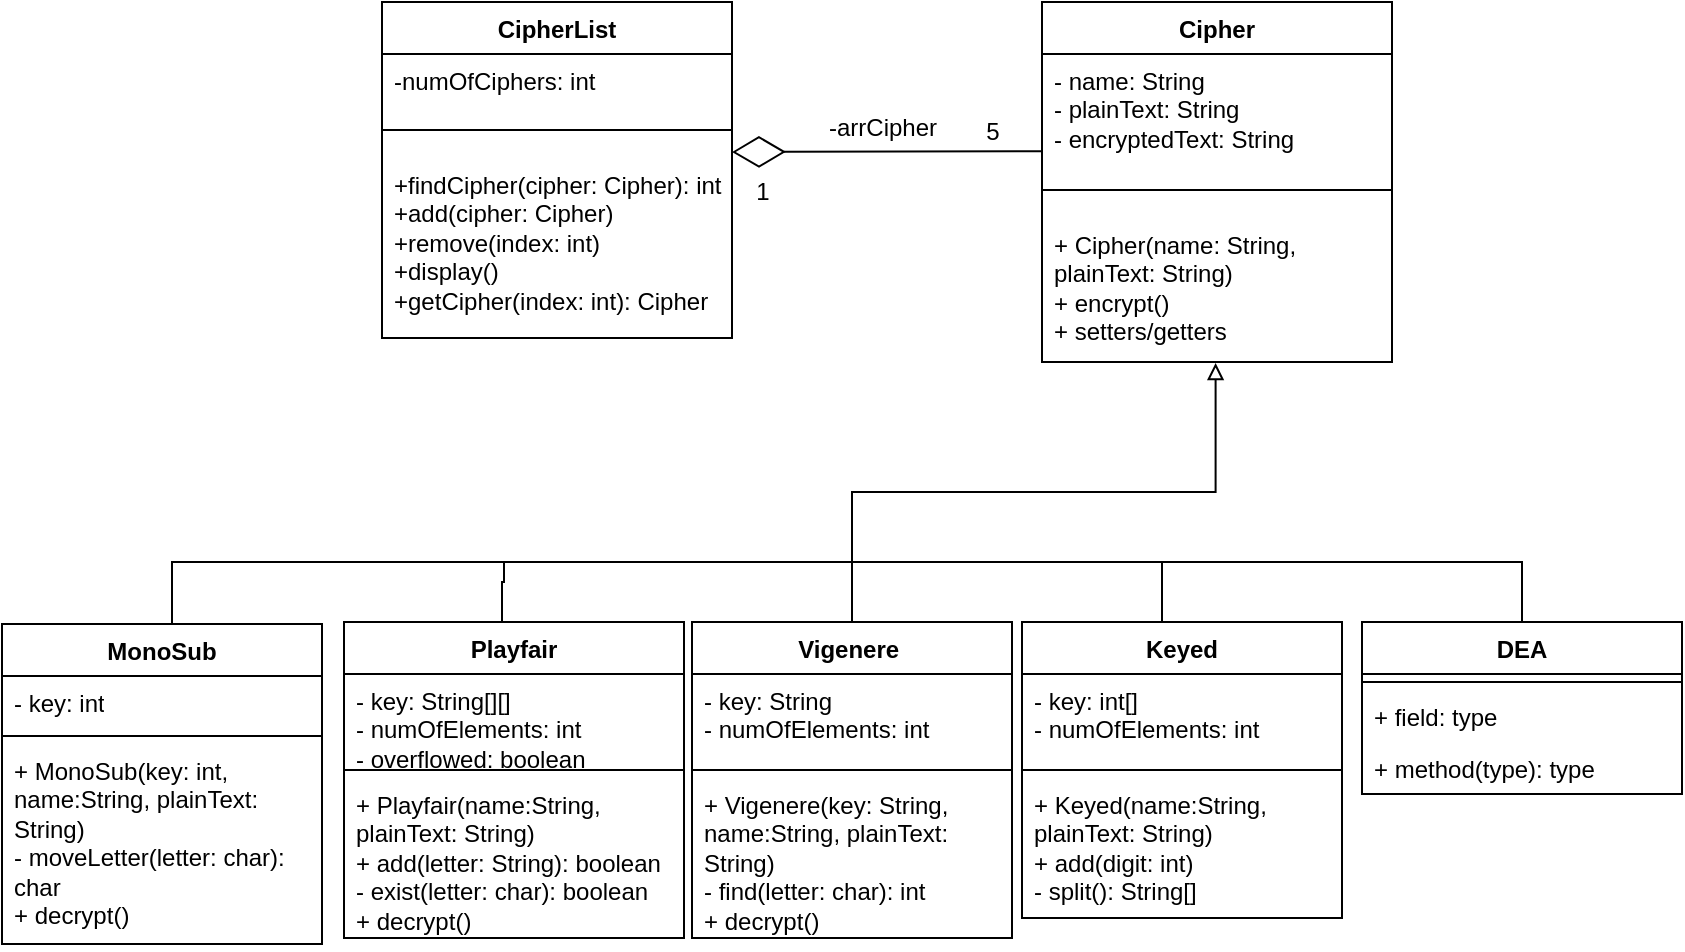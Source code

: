 <mxfile>
    <diagram id="tQ0tegyyUaphIH791T1e" name="Page-1">
        <mxGraphModel dx="266" dy="376" grid="1" gridSize="10" guides="1" tooltips="1" connect="1" arrows="1" fold="1" page="1" pageScale="1" pageWidth="1100" pageHeight="850" math="0" shadow="0">
            <root>
                <mxCell id="0"/>
                <mxCell id="1" parent="0"/>
                <mxCell id="EctsauKl_gHP3Q37_j7N-1" value="Cipher" style="swimlane;fontStyle=1;align=center;verticalAlign=top;childLayout=stackLayout;horizontal=1;startSize=26;horizontalStack=0;resizeParent=1;resizeParentMax=0;resizeLast=0;collapsible=1;marginBottom=0;whiteSpace=wrap;html=1;" parent="1" vertex="1">
                    <mxGeometry x="650" y="300" width="175" height="180" as="geometry"/>
                </mxCell>
                <mxCell id="EctsauKl_gHP3Q37_j7N-2" value="- name: String&lt;br&gt;- plainText: String&lt;br&gt;- encryptedText: String" style="text;strokeColor=none;fillColor=none;align=left;verticalAlign=top;spacingLeft=4;spacingRight=4;overflow=hidden;rotatable=0;points=[[0,0.5],[1,0.5]];portConstraint=eastwest;whiteSpace=wrap;html=1;" parent="EctsauKl_gHP3Q37_j7N-1" vertex="1">
                    <mxGeometry y="26" width="175" height="54" as="geometry"/>
                </mxCell>
                <mxCell id="EctsauKl_gHP3Q37_j7N-3" value="" style="line;strokeWidth=1;fillColor=none;align=left;verticalAlign=middle;spacingTop=-1;spacingLeft=3;spacingRight=3;rotatable=0;labelPosition=right;points=[];portConstraint=eastwest;strokeColor=inherit;" parent="EctsauKl_gHP3Q37_j7N-1" vertex="1">
                    <mxGeometry y="80" width="175" height="28" as="geometry"/>
                </mxCell>
                <mxCell id="EctsauKl_gHP3Q37_j7N-4" value="+ Cipher(name: String, plainText: String)&lt;br&gt;+ encrypt()&lt;br&gt;+ setters/getters" style="text;strokeColor=none;fillColor=none;align=left;verticalAlign=top;spacingLeft=4;spacingRight=4;overflow=hidden;rotatable=0;points=[[0,0.5],[1,0.5]];portConstraint=eastwest;whiteSpace=wrap;html=1;" parent="EctsauKl_gHP3Q37_j7N-1" vertex="1">
                    <mxGeometry y="108" width="175" height="72" as="geometry"/>
                </mxCell>
                <mxCell id="EctsauKl_gHP3Q37_j7N-11" style="edgeStyle=orthogonalEdgeStyle;rounded=0;orthogonalLoop=1;jettySize=auto;html=1;entryX=0.496;entryY=1.007;entryDx=0;entryDy=0;entryPerimeter=0;strokeWidth=1;endArrow=block;endFill=0;" parent="1" source="EctsauKl_gHP3Q37_j7N-5" target="EctsauKl_gHP3Q37_j7N-4" edge="1">
                    <mxGeometry relative="1" as="geometry"/>
                </mxCell>
                <mxCell id="EctsauKl_gHP3Q37_j7N-5" value="Vigenere&amp;nbsp;" style="swimlane;fontStyle=1;align=center;verticalAlign=top;childLayout=stackLayout;horizontal=1;startSize=26;horizontalStack=0;resizeParent=1;resizeParentMax=0;resizeLast=0;collapsible=1;marginBottom=0;whiteSpace=wrap;html=1;" parent="1" vertex="1">
                    <mxGeometry x="475" y="610" width="160" height="158" as="geometry"/>
                </mxCell>
                <mxCell id="EctsauKl_gHP3Q37_j7N-6" value="- key: String&lt;br&gt;- numOfElements: int" style="text;strokeColor=none;fillColor=none;align=left;verticalAlign=top;spacingLeft=4;spacingRight=4;overflow=hidden;rotatable=0;points=[[0,0.5],[1,0.5]];portConstraint=eastwest;whiteSpace=wrap;html=1;" parent="EctsauKl_gHP3Q37_j7N-5" vertex="1">
                    <mxGeometry y="26" width="160" height="44" as="geometry"/>
                </mxCell>
                <mxCell id="EctsauKl_gHP3Q37_j7N-7" value="" style="line;strokeWidth=1;fillColor=none;align=left;verticalAlign=middle;spacingTop=-1;spacingLeft=3;spacingRight=3;rotatable=0;labelPosition=right;points=[];portConstraint=eastwest;strokeColor=inherit;" parent="EctsauKl_gHP3Q37_j7N-5" vertex="1">
                    <mxGeometry y="70" width="160" height="8" as="geometry"/>
                </mxCell>
                <mxCell id="EctsauKl_gHP3Q37_j7N-8" value="+ Vigenere(key: String, name:String, plainText: String)&lt;br&gt;- find(letter: char): int&lt;br&gt;+ decrypt()" style="text;strokeColor=none;fillColor=none;align=left;verticalAlign=top;spacingLeft=4;spacingRight=4;overflow=hidden;rotatable=0;points=[[0,0.5],[1,0.5]];portConstraint=eastwest;whiteSpace=wrap;html=1;" parent="EctsauKl_gHP3Q37_j7N-5" vertex="1">
                    <mxGeometry y="78" width="160" height="80" as="geometry"/>
                </mxCell>
                <mxCell id="EctsauKl_gHP3Q37_j7N-30" style="edgeStyle=orthogonalEdgeStyle;rounded=0;orthogonalLoop=1;jettySize=auto;html=1;endArrow=none;endFill=0;" parent="1" source="EctsauKl_gHP3Q37_j7N-12" edge="1">
                    <mxGeometry relative="1" as="geometry">
                        <mxPoint x="381" y="580" as="targetPoint"/>
                        <Array as="points">
                            <mxPoint x="380" y="590"/>
                            <mxPoint x="381" y="590"/>
                        </Array>
                    </mxGeometry>
                </mxCell>
                <mxCell id="EctsauKl_gHP3Q37_j7N-12" value="Playfair" style="swimlane;fontStyle=1;align=center;verticalAlign=top;childLayout=stackLayout;horizontal=1;startSize=26;horizontalStack=0;resizeParent=1;resizeParentMax=0;resizeLast=0;collapsible=1;marginBottom=0;whiteSpace=wrap;html=1;" parent="1" vertex="1">
                    <mxGeometry x="301" y="610" width="170" height="158" as="geometry"/>
                </mxCell>
                <mxCell id="EctsauKl_gHP3Q37_j7N-13" value="- key: String[][]&lt;br&gt;- numOfElements: int&lt;br&gt;- overflowed: boolean" style="text;strokeColor=none;fillColor=none;align=left;verticalAlign=top;spacingLeft=4;spacingRight=4;overflow=hidden;rotatable=0;points=[[0,0.5],[1,0.5]];portConstraint=eastwest;whiteSpace=wrap;html=1;" parent="EctsauKl_gHP3Q37_j7N-12" vertex="1">
                    <mxGeometry y="26" width="170" height="44" as="geometry"/>
                </mxCell>
                <mxCell id="EctsauKl_gHP3Q37_j7N-14" value="" style="line;strokeWidth=1;fillColor=none;align=left;verticalAlign=middle;spacingTop=-1;spacingLeft=3;spacingRight=3;rotatable=0;labelPosition=right;points=[];portConstraint=eastwest;strokeColor=inherit;" parent="EctsauKl_gHP3Q37_j7N-12" vertex="1">
                    <mxGeometry y="70" width="170" height="8" as="geometry"/>
                </mxCell>
                <mxCell id="EctsauKl_gHP3Q37_j7N-15" value="+ Playfair(name:String, plainText: String)&lt;br&gt;+ add(letter: String): boolean&lt;br&gt;- exist(letter: char): boolean&lt;br&gt;+ decrypt()" style="text;strokeColor=none;fillColor=none;align=left;verticalAlign=top;spacingLeft=4;spacingRight=4;overflow=hidden;rotatable=0;points=[[0,0.5],[1,0.5]];portConstraint=eastwest;whiteSpace=wrap;html=1;" parent="EctsauKl_gHP3Q37_j7N-12" vertex="1">
                    <mxGeometry y="78" width="170" height="80" as="geometry"/>
                </mxCell>
                <mxCell id="EctsauKl_gHP3Q37_j7N-29" style="edgeStyle=orthogonalEdgeStyle;rounded=0;orthogonalLoop=1;jettySize=auto;html=1;endArrow=none;endFill=0;" parent="1" edge="1">
                    <mxGeometry relative="1" as="geometry">
                        <mxPoint x="555" y="580" as="targetPoint"/>
                        <mxPoint x="215" y="631" as="sourcePoint"/>
                        <Array as="points">
                            <mxPoint x="215" y="580"/>
                        </Array>
                    </mxGeometry>
                </mxCell>
                <mxCell id="EctsauKl_gHP3Q37_j7N-16" value="MonoSub" style="swimlane;fontStyle=1;align=center;verticalAlign=top;childLayout=stackLayout;horizontal=1;startSize=26;horizontalStack=0;resizeParent=1;resizeParentMax=0;resizeLast=0;collapsible=1;marginBottom=0;whiteSpace=wrap;html=1;" parent="1" vertex="1">
                    <mxGeometry x="130" y="611" width="160" height="160" as="geometry"/>
                </mxCell>
                <mxCell id="EctsauKl_gHP3Q37_j7N-17" value="- key: int" style="text;strokeColor=none;fillColor=none;align=left;verticalAlign=top;spacingLeft=4;spacingRight=4;overflow=hidden;rotatable=0;points=[[0,0.5],[1,0.5]];portConstraint=eastwest;whiteSpace=wrap;html=1;" parent="EctsauKl_gHP3Q37_j7N-16" vertex="1">
                    <mxGeometry y="26" width="160" height="26" as="geometry"/>
                </mxCell>
                <mxCell id="EctsauKl_gHP3Q37_j7N-18" value="" style="line;strokeWidth=1;fillColor=none;align=left;verticalAlign=middle;spacingTop=-1;spacingLeft=3;spacingRight=3;rotatable=0;labelPosition=right;points=[];portConstraint=eastwest;strokeColor=inherit;" parent="EctsauKl_gHP3Q37_j7N-16" vertex="1">
                    <mxGeometry y="52" width="160" height="8" as="geometry"/>
                </mxCell>
                <mxCell id="EctsauKl_gHP3Q37_j7N-19" value="+ MonoSub(key: int, name:String, plainText: String)&lt;br&gt;- moveLetter(letter: char): char&lt;br&gt;+ decrypt()" style="text;strokeColor=none;fillColor=none;align=left;verticalAlign=top;spacingLeft=4;spacingRight=4;overflow=hidden;rotatable=0;points=[[0,0.5],[1,0.5]];portConstraint=eastwest;whiteSpace=wrap;html=1;" parent="EctsauKl_gHP3Q37_j7N-16" vertex="1">
                    <mxGeometry y="60" width="160" height="100" as="geometry"/>
                </mxCell>
                <mxCell id="EctsauKl_gHP3Q37_j7N-31" style="edgeStyle=orthogonalEdgeStyle;rounded=0;orthogonalLoop=1;jettySize=auto;html=1;endArrow=none;endFill=0;" parent="1" edge="1">
                    <mxGeometry relative="1" as="geometry">
                        <mxPoint x="550" y="580" as="targetPoint"/>
                        <mxPoint x="710" y="630" as="sourcePoint"/>
                        <Array as="points">
                            <mxPoint x="710" y="580"/>
                        </Array>
                    </mxGeometry>
                </mxCell>
                <mxCell id="EctsauKl_gHP3Q37_j7N-20" value="Keyed" style="swimlane;fontStyle=1;align=center;verticalAlign=top;childLayout=stackLayout;horizontal=1;startSize=26;horizontalStack=0;resizeParent=1;resizeParentMax=0;resizeLast=0;collapsible=1;marginBottom=0;whiteSpace=wrap;html=1;" parent="1" vertex="1">
                    <mxGeometry x="640" y="610" width="160" height="148" as="geometry"/>
                </mxCell>
                <mxCell id="EctsauKl_gHP3Q37_j7N-21" value="- key: int[]&lt;br&gt;- numOfElements: int" style="text;strokeColor=none;fillColor=none;align=left;verticalAlign=top;spacingLeft=4;spacingRight=4;overflow=hidden;rotatable=0;points=[[0,0.5],[1,0.5]];portConstraint=eastwest;whiteSpace=wrap;html=1;" parent="EctsauKl_gHP3Q37_j7N-20" vertex="1">
                    <mxGeometry y="26" width="160" height="44" as="geometry"/>
                </mxCell>
                <mxCell id="EctsauKl_gHP3Q37_j7N-22" value="" style="line;strokeWidth=1;fillColor=none;align=left;verticalAlign=middle;spacingTop=-1;spacingLeft=3;spacingRight=3;rotatable=0;labelPosition=right;points=[];portConstraint=eastwest;strokeColor=inherit;" parent="EctsauKl_gHP3Q37_j7N-20" vertex="1">
                    <mxGeometry y="70" width="160" height="8" as="geometry"/>
                </mxCell>
                <mxCell id="EctsauKl_gHP3Q37_j7N-23" value="+ Keyed(name:String, plainText: String)&lt;br&gt;+ add(digit: int)&lt;br&gt;- split(): String[]" style="text;strokeColor=none;fillColor=none;align=left;verticalAlign=top;spacingLeft=4;spacingRight=4;overflow=hidden;rotatable=0;points=[[0,0.5],[1,0.5]];portConstraint=eastwest;whiteSpace=wrap;html=1;" parent="EctsauKl_gHP3Q37_j7N-20" vertex="1">
                    <mxGeometry y="78" width="160" height="70" as="geometry"/>
                </mxCell>
                <mxCell id="EctsauKl_gHP3Q37_j7N-33" style="edgeStyle=orthogonalEdgeStyle;rounded=0;orthogonalLoop=1;jettySize=auto;html=1;endArrow=none;endFill=0;" parent="1" source="EctsauKl_gHP3Q37_j7N-24" edge="1">
                    <mxGeometry relative="1" as="geometry">
                        <mxPoint x="710" y="580" as="targetPoint"/>
                        <Array as="points">
                            <mxPoint x="890" y="580"/>
                        </Array>
                    </mxGeometry>
                </mxCell>
                <mxCell id="EctsauKl_gHP3Q37_j7N-24" value="DEA" style="swimlane;fontStyle=1;align=center;verticalAlign=top;childLayout=stackLayout;horizontal=1;startSize=26;horizontalStack=0;resizeParent=1;resizeParentMax=0;resizeLast=0;collapsible=1;marginBottom=0;whiteSpace=wrap;html=1;" parent="1" vertex="1">
                    <mxGeometry x="810" y="610" width="160" height="86" as="geometry"/>
                </mxCell>
                <mxCell id="EctsauKl_gHP3Q37_j7N-26" value="" style="line;strokeWidth=1;fillColor=none;align=left;verticalAlign=middle;spacingTop=-1;spacingLeft=3;spacingRight=3;rotatable=0;labelPosition=right;points=[];portConstraint=eastwest;strokeColor=inherit;" parent="EctsauKl_gHP3Q37_j7N-24" vertex="1">
                    <mxGeometry y="26" width="160" height="8" as="geometry"/>
                </mxCell>
                <mxCell id="EctsauKl_gHP3Q37_j7N-25" value="+ field: type" style="text;strokeColor=none;fillColor=none;align=left;verticalAlign=top;spacingLeft=4;spacingRight=4;overflow=hidden;rotatable=0;points=[[0,0.5],[1,0.5]];portConstraint=eastwest;whiteSpace=wrap;html=1;" parent="EctsauKl_gHP3Q37_j7N-24" vertex="1">
                    <mxGeometry y="34" width="160" height="26" as="geometry"/>
                </mxCell>
                <mxCell id="EctsauKl_gHP3Q37_j7N-27" value="+ method(type): type" style="text;strokeColor=none;fillColor=none;align=left;verticalAlign=top;spacingLeft=4;spacingRight=4;overflow=hidden;rotatable=0;points=[[0,0.5],[1,0.5]];portConstraint=eastwest;whiteSpace=wrap;html=1;" parent="EctsauKl_gHP3Q37_j7N-24" vertex="1">
                    <mxGeometry y="60" width="160" height="26" as="geometry"/>
                </mxCell>
                <mxCell id="PE9uMGZANJ4f3MsVHTWL-1" value="" style="endArrow=diamondThin;endFill=0;endSize=24;html=1;rounded=0;" parent="1" edge="1">
                    <mxGeometry width="160" relative="1" as="geometry">
                        <mxPoint x="650" y="374.58" as="sourcePoint"/>
                        <mxPoint x="495" y="375" as="targetPoint"/>
                    </mxGeometry>
                </mxCell>
                <mxCell id="PE9uMGZANJ4f3MsVHTWL-2" value="CipherList" style="swimlane;fontStyle=1;align=center;verticalAlign=top;childLayout=stackLayout;horizontal=1;startSize=26;horizontalStack=0;resizeParent=1;resizeParentMax=0;resizeLast=0;collapsible=1;marginBottom=0;whiteSpace=wrap;html=1;" parent="1" vertex="1">
                    <mxGeometry x="320" y="300" width="175" height="168" as="geometry"/>
                </mxCell>
                <mxCell id="PE9uMGZANJ4f3MsVHTWL-3" value="-numOfCiphers: int" style="text;strokeColor=none;fillColor=none;align=left;verticalAlign=top;spacingLeft=4;spacingRight=4;overflow=hidden;rotatable=0;points=[[0,0.5],[1,0.5]];portConstraint=eastwest;whiteSpace=wrap;html=1;" parent="PE9uMGZANJ4f3MsVHTWL-2" vertex="1">
                    <mxGeometry y="26" width="175" height="24" as="geometry"/>
                </mxCell>
                <mxCell id="PE9uMGZANJ4f3MsVHTWL-4" value="" style="line;strokeWidth=1;fillColor=none;align=left;verticalAlign=middle;spacingTop=-1;spacingLeft=3;spacingRight=3;rotatable=0;labelPosition=right;points=[];portConstraint=eastwest;strokeColor=inherit;" parent="PE9uMGZANJ4f3MsVHTWL-2" vertex="1">
                    <mxGeometry y="50" width="175" height="28" as="geometry"/>
                </mxCell>
                <mxCell id="PE9uMGZANJ4f3MsVHTWL-5" value="+findCipher(cipher: Cipher): int&lt;br&gt;+add(cipher: Cipher)&lt;br&gt;+remove(index: int)&lt;br&gt;+display()&lt;br&gt;+getCipher(index: int): Cipher" style="text;strokeColor=none;fillColor=none;align=left;verticalAlign=top;spacingLeft=4;spacingRight=4;overflow=hidden;rotatable=0;points=[[0,0.5],[1,0.5]];portConstraint=eastwest;whiteSpace=wrap;html=1;" parent="PE9uMGZANJ4f3MsVHTWL-2" vertex="1">
                    <mxGeometry y="78" width="175" height="90" as="geometry"/>
                </mxCell>
                <mxCell id="5FvGQcvZJUQbWrv0fUT5-1" value="5" style="text;html=1;align=center;verticalAlign=middle;resizable=0;points=[];autosize=1;strokeColor=none;fillColor=none;" parent="1" vertex="1">
                    <mxGeometry x="610" y="350" width="30" height="30" as="geometry"/>
                </mxCell>
                <mxCell id="5FvGQcvZJUQbWrv0fUT5-2" value="1" style="text;html=1;align=center;verticalAlign=middle;resizable=0;points=[];autosize=1;strokeColor=none;fillColor=none;" parent="1" vertex="1">
                    <mxGeometry x="495" y="380" width="30" height="30" as="geometry"/>
                </mxCell>
                <mxCell id="5FvGQcvZJUQbWrv0fUT5-3" value="-arrCipher" style="text;html=1;align=center;verticalAlign=middle;resizable=0;points=[];autosize=1;strokeColor=none;fillColor=none;" parent="1" vertex="1">
                    <mxGeometry x="530" y="348" width="80" height="30" as="geometry"/>
                </mxCell>
            </root>
        </mxGraphModel>
    </diagram>
</mxfile>